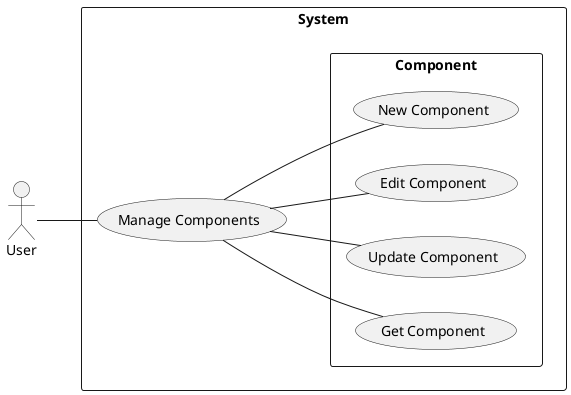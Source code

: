 @startuml "Component Use Cases"
    left to right direction

    actor  "User" as user

    rectangle "System" {
        usecase "Manage Components" as mg_components

        rectangle "Component" {
            usecase "New Component" as new
            usecase "Edit Component" as edit
            usecase "Update Component" as update
            usecase "Get Component" as get

            mg_components -- edit
            mg_components -- new
            mg_components -- update
            mg_components -- get
        }

        user -- mg_components
    }
@enduml